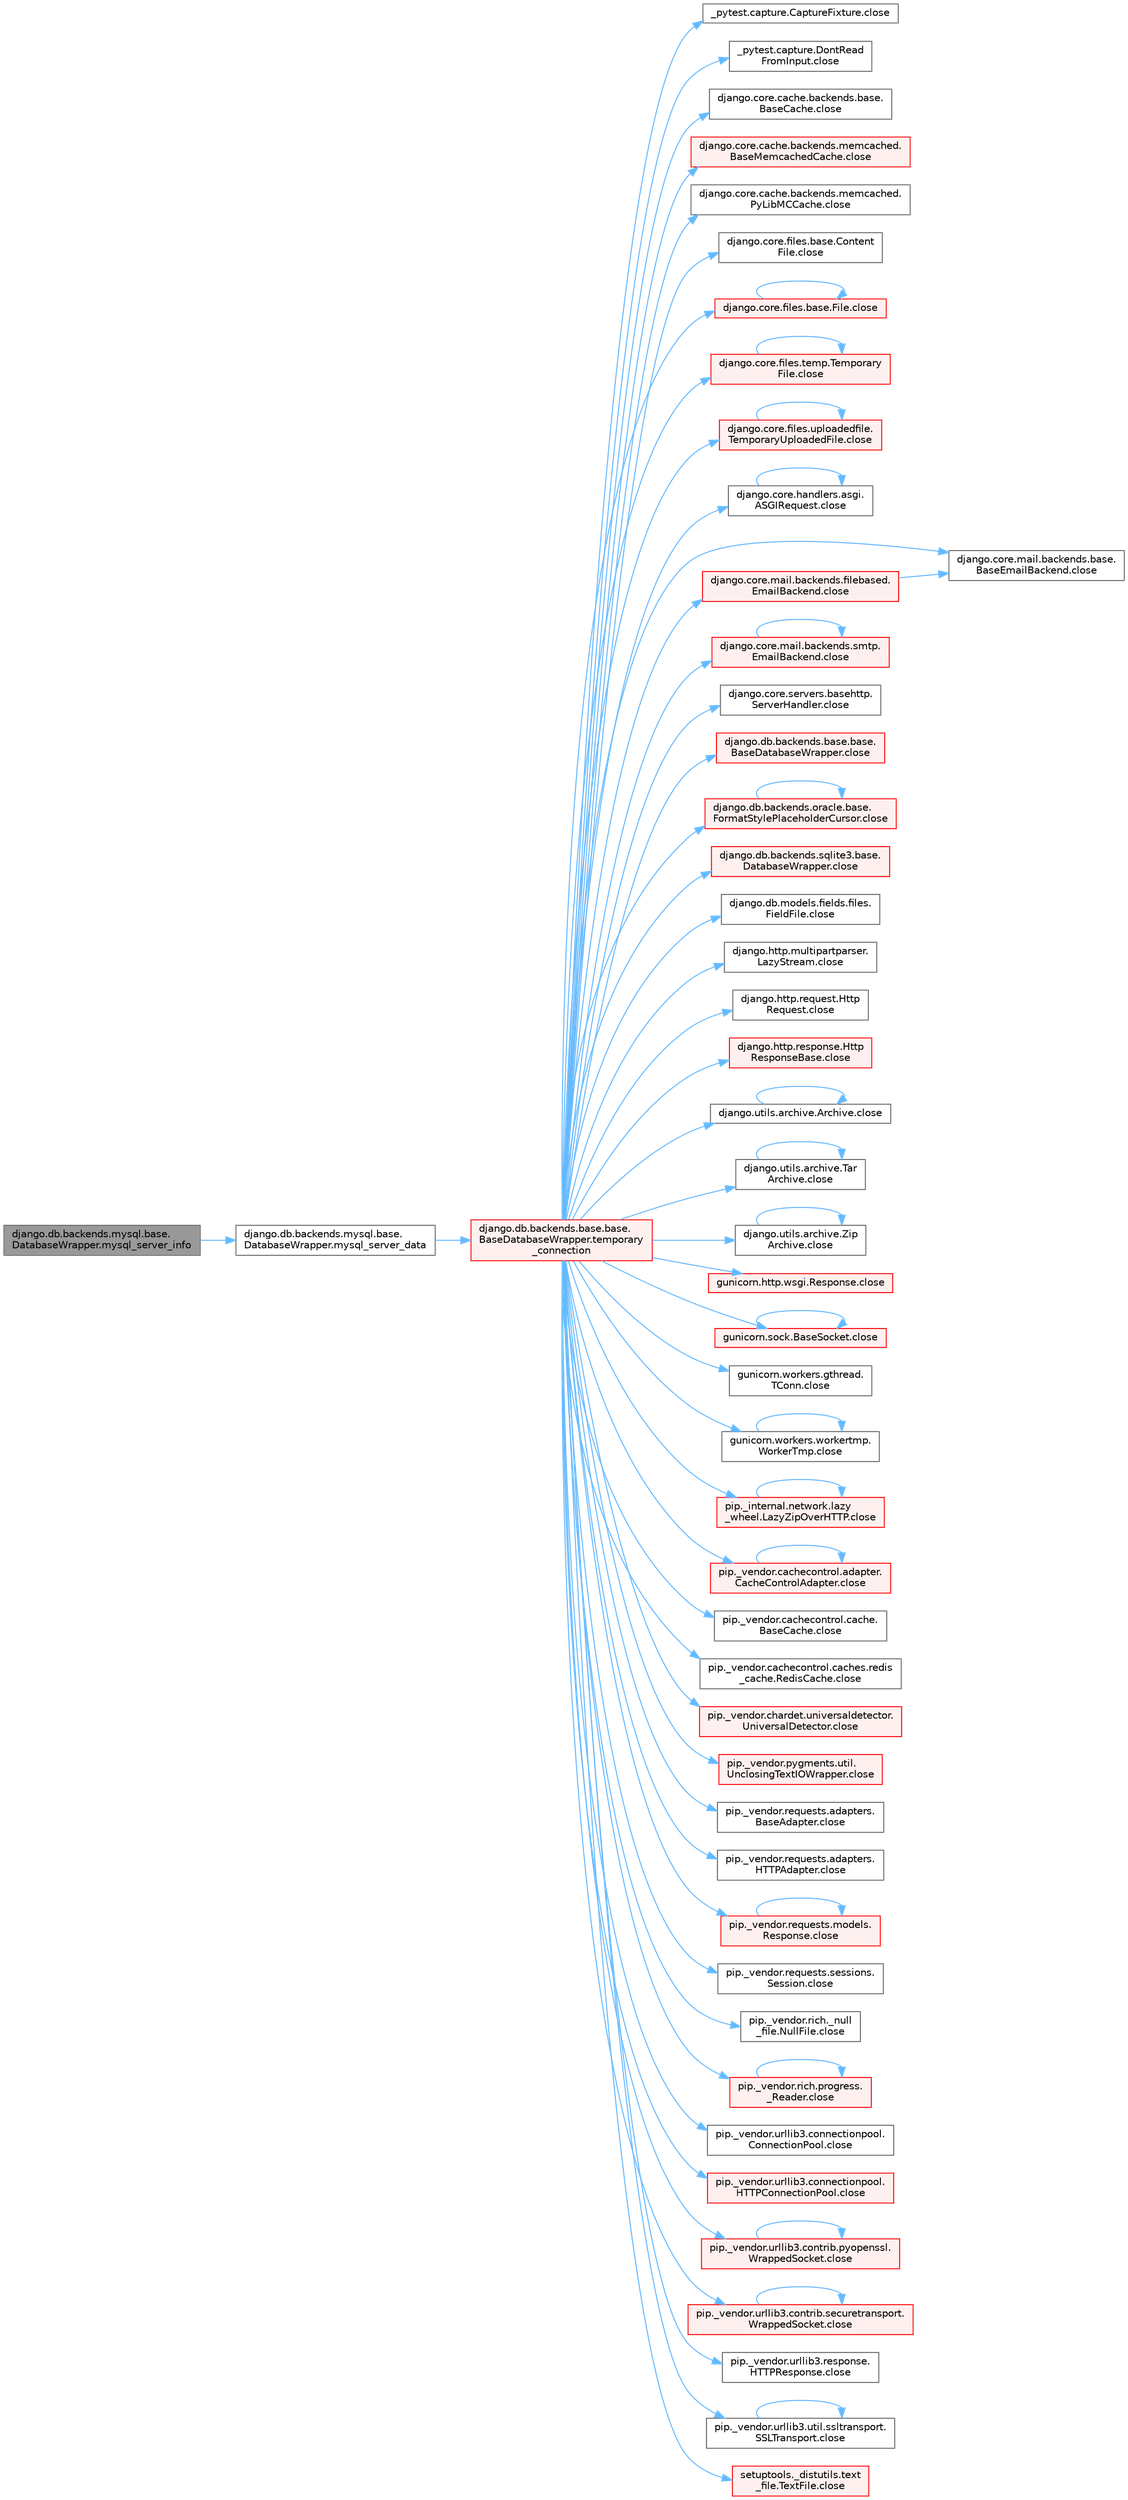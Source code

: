 digraph "django.db.backends.mysql.base.DatabaseWrapper.mysql_server_info"
{
 // LATEX_PDF_SIZE
  bgcolor="transparent";
  edge [fontname=Helvetica,fontsize=10,labelfontname=Helvetica,labelfontsize=10];
  node [fontname=Helvetica,fontsize=10,shape=box,height=0.2,width=0.4];
  rankdir="LR";
  Node1 [id="Node000001",label="django.db.backends.mysql.base.\lDatabaseWrapper.mysql_server_info",height=0.2,width=0.4,color="gray40", fillcolor="grey60", style="filled", fontcolor="black",tooltip=" "];
  Node1 -> Node2 [id="edge1_Node000001_Node000002",color="steelblue1",style="solid",tooltip=" "];
  Node2 [id="Node000002",label="django.db.backends.mysql.base.\lDatabaseWrapper.mysql_server_data",height=0.2,width=0.4,color="grey40", fillcolor="white", style="filled",URL="$classdjango_1_1db_1_1backends_1_1mysql_1_1base_1_1_database_wrapper.html#a5d826f93a3e24bcab559100c20d1f2a8",tooltip=" "];
  Node2 -> Node3 [id="edge2_Node000002_Node000003",color="steelblue1",style="solid",tooltip=" "];
  Node3 [id="Node000003",label="django.db.backends.base.base.\lBaseDatabaseWrapper.temporary\l_connection",height=0.2,width=0.4,color="red", fillcolor="#FFF0F0", style="filled",URL="$classdjango_1_1db_1_1backends_1_1base_1_1base_1_1_base_database_wrapper.html#a605fd92d7af39b1b987426a269121b0c",tooltip=" "];
  Node3 -> Node4 [id="edge3_Node000003_Node000004",color="steelblue1",style="solid",tooltip=" "];
  Node4 [id="Node000004",label="_pytest.capture.CaptureFixture.close",height=0.2,width=0.4,color="grey40", fillcolor="white", style="filled",URL="$class__pytest_1_1capture_1_1_capture_fixture.html#ac018b3a02c2aff2047974ced57907cd0",tooltip=" "];
  Node3 -> Node5 [id="edge4_Node000003_Node000005",color="steelblue1",style="solid",tooltip=" "];
  Node5 [id="Node000005",label="_pytest.capture.DontRead\lFromInput.close",height=0.2,width=0.4,color="grey40", fillcolor="white", style="filled",URL="$class__pytest_1_1capture_1_1_dont_read_from_input.html#accf28daf7db40f53462752cc02bbdd32",tooltip=" "];
  Node3 -> Node6 [id="edge5_Node000003_Node000006",color="steelblue1",style="solid",tooltip=" "];
  Node6 [id="Node000006",label="django.core.cache.backends.base.\lBaseCache.close",height=0.2,width=0.4,color="grey40", fillcolor="white", style="filled",URL="$classdjango_1_1core_1_1cache_1_1backends_1_1base_1_1_base_cache.html#ae5d10e57a1ab2b99171e943370da8cf3",tooltip=" "];
  Node3 -> Node7 [id="edge6_Node000003_Node000007",color="steelblue1",style="solid",tooltip=" "];
  Node7 [id="Node000007",label="django.core.cache.backends.memcached.\lBaseMemcachedCache.close",height=0.2,width=0.4,color="red", fillcolor="#FFF0F0", style="filled",URL="$classdjango_1_1core_1_1cache_1_1backends_1_1memcached_1_1_base_memcached_cache.html#ab36ac92f106d8dacc64d539b447a5e37",tooltip=" "];
  Node3 -> Node10 [id="edge7_Node000003_Node000010",color="steelblue1",style="solid",tooltip=" "];
  Node10 [id="Node000010",label="django.core.cache.backends.memcached.\lPyLibMCCache.close",height=0.2,width=0.4,color="grey40", fillcolor="white", style="filled",URL="$classdjango_1_1core_1_1cache_1_1backends_1_1memcached_1_1_py_lib_m_c_cache.html#a76cb2e86bb346b70433dfe177597da58",tooltip=" "];
  Node3 -> Node11 [id="edge8_Node000003_Node000011",color="steelblue1",style="solid",tooltip=" "];
  Node11 [id="Node000011",label="django.core.files.base.Content\lFile.close",height=0.2,width=0.4,color="grey40", fillcolor="white", style="filled",URL="$classdjango_1_1core_1_1files_1_1base_1_1_content_file.html#a09ae22d8cfcf28936b97a8eba0fd85cb",tooltip=" "];
  Node3 -> Node12 [id="edge9_Node000003_Node000012",color="steelblue1",style="solid",tooltip=" "];
  Node12 [id="Node000012",label="django.core.files.base.File.close",height=0.2,width=0.4,color="red", fillcolor="#FFF0F0", style="filled",URL="$classdjango_1_1core_1_1files_1_1base_1_1_file.html#a0ff3dc914f2c207114a150eaac429bdc",tooltip=" "];
  Node12 -> Node12 [id="edge10_Node000012_Node000012",color="steelblue1",style="solid",tooltip=" "];
  Node3 -> Node20 [id="edge11_Node000003_Node000020",color="steelblue1",style="solid",tooltip=" "];
  Node20 [id="Node000020",label="django.core.files.temp.Temporary\lFile.close",height=0.2,width=0.4,color="red", fillcolor="#FFF0F0", style="filled",URL="$classdjango_1_1core_1_1files_1_1temp_1_1_temporary_file.html#a3137c46b13cae4e5e6fe6489e42677d5",tooltip=" "];
  Node20 -> Node20 [id="edge12_Node000020_Node000020",color="steelblue1",style="solid",tooltip=" "];
  Node3 -> Node1042 [id="edge13_Node000003_Node001042",color="steelblue1",style="solid",tooltip=" "];
  Node1042 [id="Node001042",label="django.core.files.uploadedfile.\lTemporaryUploadedFile.close",height=0.2,width=0.4,color="red", fillcolor="#FFF0F0", style="filled",URL="$classdjango_1_1core_1_1files_1_1uploadedfile_1_1_temporary_uploaded_file.html#a01ddb9d43a99baf6157c1d60b37198cd",tooltip=" "];
  Node1042 -> Node1042 [id="edge14_Node001042_Node001042",color="steelblue1",style="solid",tooltip=" "];
  Node3 -> Node1043 [id="edge15_Node000003_Node001043",color="steelblue1",style="solid",tooltip=" "];
  Node1043 [id="Node001043",label="django.core.handlers.asgi.\lASGIRequest.close",height=0.2,width=0.4,color="grey40", fillcolor="white", style="filled",URL="$classdjango_1_1core_1_1handlers_1_1asgi_1_1_a_s_g_i_request.html#a2f3a1c1c50b4cf63ef552b4f96cc4f7f",tooltip=" "];
  Node1043 -> Node1043 [id="edge16_Node001043_Node001043",color="steelblue1",style="solid",tooltip=" "];
  Node3 -> Node1044 [id="edge17_Node000003_Node001044",color="steelblue1",style="solid",tooltip=" "];
  Node1044 [id="Node001044",label="django.core.mail.backends.base.\lBaseEmailBackend.close",height=0.2,width=0.4,color="grey40", fillcolor="white", style="filled",URL="$classdjango_1_1core_1_1mail_1_1backends_1_1base_1_1_base_email_backend.html#a358a8107d966c2d82d9eb9d18565784e",tooltip=" "];
  Node3 -> Node1045 [id="edge18_Node000003_Node001045",color="steelblue1",style="solid",tooltip=" "];
  Node1045 [id="Node001045",label="django.core.mail.backends.filebased.\lEmailBackend.close",height=0.2,width=0.4,color="red", fillcolor="#FFF0F0", style="filled",URL="$classdjango_1_1core_1_1mail_1_1backends_1_1filebased_1_1_email_backend.html#af90ba8a487930e530a20ceb03669a672",tooltip=" "];
  Node1045 -> Node1044 [id="edge19_Node001045_Node001044",color="steelblue1",style="solid",tooltip=" "];
  Node3 -> Node1046 [id="edge20_Node000003_Node001046",color="steelblue1",style="solid",tooltip=" "];
  Node1046 [id="Node001046",label="django.core.mail.backends.smtp.\lEmailBackend.close",height=0.2,width=0.4,color="red", fillcolor="#FFF0F0", style="filled",URL="$classdjango_1_1core_1_1mail_1_1backends_1_1smtp_1_1_email_backend.html#a6ac7253539c4f1102986c6df417fb050",tooltip=" "];
  Node1046 -> Node1046 [id="edge21_Node001046_Node001046",color="steelblue1",style="solid",tooltip=" "];
  Node3 -> Node1047 [id="edge22_Node000003_Node001047",color="steelblue1",style="solid",tooltip=" "];
  Node1047 [id="Node001047",label="django.core.servers.basehttp.\lServerHandler.close",height=0.2,width=0.4,color="grey40", fillcolor="white", style="filled",URL="$classdjango_1_1core_1_1servers_1_1basehttp_1_1_server_handler.html#a67022bc1dc85a75307901027d41a6a61",tooltip=" "];
  Node3 -> Node1048 [id="edge23_Node000003_Node001048",color="steelblue1",style="solid",tooltip=" "];
  Node1048 [id="Node001048",label="django.db.backends.base.base.\lBaseDatabaseWrapper.close",height=0.2,width=0.4,color="red", fillcolor="#FFF0F0", style="filled",URL="$classdjango_1_1db_1_1backends_1_1base_1_1base_1_1_base_database_wrapper.html#a01214a9b91408274fbc34cb062baf2bc",tooltip=" "];
  Node3 -> Node1058 [id="edge24_Node000003_Node001058",color="steelblue1",style="solid",tooltip=" "];
  Node1058 [id="Node001058",label="django.db.backends.oracle.base.\lFormatStylePlaceholderCursor.close",height=0.2,width=0.4,color="red", fillcolor="#FFF0F0", style="filled",URL="$classdjango_1_1db_1_1backends_1_1oracle_1_1base_1_1_format_style_placeholder_cursor.html#aebbf24b6a824d4e0fb370ce417d41f93",tooltip=" "];
  Node1058 -> Node1058 [id="edge25_Node001058_Node001058",color="steelblue1",style="solid",tooltip=" "];
  Node3 -> Node1063 [id="edge26_Node000003_Node001063",color="steelblue1",style="solid",tooltip=" "];
  Node1063 [id="Node001063",label="django.db.backends.sqlite3.base.\lDatabaseWrapper.close",height=0.2,width=0.4,color="red", fillcolor="#FFF0F0", style="filled",URL="$classdjango_1_1db_1_1backends_1_1sqlite3_1_1base_1_1_database_wrapper.html#accb46eb6dd574171611ec4912f677d3f",tooltip=" "];
  Node3 -> Node1066 [id="edge27_Node000003_Node001066",color="steelblue1",style="solid",tooltip=" "];
  Node1066 [id="Node001066",label="django.db.models.fields.files.\lFieldFile.close",height=0.2,width=0.4,color="grey40", fillcolor="white", style="filled",URL="$classdjango_1_1db_1_1models_1_1fields_1_1files_1_1_field_file.html#a7764f6ac41d2cf2e0e60639dff4d7f03",tooltip=" "];
  Node3 -> Node1067 [id="edge28_Node000003_Node001067",color="steelblue1",style="solid",tooltip=" "];
  Node1067 [id="Node001067",label="django.http.multipartparser.\lLazyStream.close",height=0.2,width=0.4,color="grey40", fillcolor="white", style="filled",URL="$classdjango_1_1http_1_1multipartparser_1_1_lazy_stream.html#a8cc031a8e3e86872b4d5d12ebb448573",tooltip=" "];
  Node3 -> Node1068 [id="edge29_Node000003_Node001068",color="steelblue1",style="solid",tooltip=" "];
  Node1068 [id="Node001068",label="django.http.request.Http\lRequest.close",height=0.2,width=0.4,color="grey40", fillcolor="white", style="filled",URL="$classdjango_1_1http_1_1request_1_1_http_request.html#a13db25295d57830ab61aed1a8339842e",tooltip=" "];
  Node3 -> Node1069 [id="edge30_Node000003_Node001069",color="steelblue1",style="solid",tooltip=" "];
  Node1069 [id="Node001069",label="django.http.response.Http\lResponseBase.close",height=0.2,width=0.4,color="red", fillcolor="#FFF0F0", style="filled",URL="$classdjango_1_1http_1_1response_1_1_http_response_base.html#a2e18a8319fb2b68853f032a3a1e93ffe",tooltip=" "];
  Node3 -> Node1070 [id="edge31_Node000003_Node001070",color="steelblue1",style="solid",tooltip=" "];
  Node1070 [id="Node001070",label="django.utils.archive.Archive.close",height=0.2,width=0.4,color="grey40", fillcolor="white", style="filled",URL="$classdjango_1_1utils_1_1archive_1_1_archive.html#a5fe062c89d687d218982c9c523c74c2a",tooltip=" "];
  Node1070 -> Node1070 [id="edge32_Node001070_Node001070",color="steelblue1",style="solid",tooltip=" "];
  Node3 -> Node1071 [id="edge33_Node000003_Node001071",color="steelblue1",style="solid",tooltip=" "];
  Node1071 [id="Node001071",label="django.utils.archive.Tar\lArchive.close",height=0.2,width=0.4,color="grey40", fillcolor="white", style="filled",URL="$classdjango_1_1utils_1_1archive_1_1_tar_archive.html#a9f92da2fc83a8bf18400412a9cf77836",tooltip=" "];
  Node1071 -> Node1071 [id="edge34_Node001071_Node001071",color="steelblue1",style="solid",tooltip=" "];
  Node3 -> Node1072 [id="edge35_Node000003_Node001072",color="steelblue1",style="solid",tooltip=" "];
  Node1072 [id="Node001072",label="django.utils.archive.Zip\lArchive.close",height=0.2,width=0.4,color="grey40", fillcolor="white", style="filled",URL="$classdjango_1_1utils_1_1archive_1_1_zip_archive.html#a72926f0c232970ff5bf94a7082dd5ac9",tooltip=" "];
  Node1072 -> Node1072 [id="edge36_Node001072_Node001072",color="steelblue1",style="solid",tooltip=" "];
  Node3 -> Node1073 [id="edge37_Node000003_Node001073",color="steelblue1",style="solid",tooltip=" "];
  Node1073 [id="Node001073",label="gunicorn.http.wsgi.Response.close",height=0.2,width=0.4,color="red", fillcolor="#FFF0F0", style="filled",URL="$classgunicorn_1_1http_1_1wsgi_1_1_response.html#a046ea28916c2a721d57a5852261bef24",tooltip=" "];
  Node3 -> Node1080 [id="edge38_Node000003_Node001080",color="steelblue1",style="solid",tooltip=" "];
  Node1080 [id="Node001080",label="gunicorn.sock.BaseSocket.close",height=0.2,width=0.4,color="red", fillcolor="#FFF0F0", style="filled",URL="$classgunicorn_1_1sock_1_1_base_socket.html#af2002e81bf30cc8c6614f9568af6ef06",tooltip=" "];
  Node1080 -> Node1080 [id="edge39_Node001080_Node001080",color="steelblue1",style="solid",tooltip=" "];
  Node3 -> Node2506 [id="edge40_Node000003_Node002506",color="steelblue1",style="solid",tooltip=" "];
  Node2506 [id="Node002506",label="gunicorn.workers.gthread.\lTConn.close",height=0.2,width=0.4,color="grey40", fillcolor="white", style="filled",URL="$classgunicorn_1_1workers_1_1gthread_1_1_t_conn.html#aa302868e132a81509a48f46789d6afc4",tooltip=" "];
  Node3 -> Node2507 [id="edge41_Node000003_Node002507",color="steelblue1",style="solid",tooltip=" "];
  Node2507 [id="Node002507",label="gunicorn.workers.workertmp.\lWorkerTmp.close",height=0.2,width=0.4,color="grey40", fillcolor="white", style="filled",URL="$classgunicorn_1_1workers_1_1workertmp_1_1_worker_tmp.html#ae6bf726cee2be8f52fa4bbe0f868d3c6",tooltip=" "];
  Node2507 -> Node2507 [id="edge42_Node002507_Node002507",color="steelblue1",style="solid",tooltip=" "];
  Node3 -> Node2508 [id="edge43_Node000003_Node002508",color="steelblue1",style="solid",tooltip=" "];
  Node2508 [id="Node002508",label="pip._internal.network.lazy\l_wheel.LazyZipOverHTTP.close",height=0.2,width=0.4,color="red", fillcolor="#FFF0F0", style="filled",URL="$classpip_1_1__internal_1_1network_1_1lazy__wheel_1_1_lazy_zip_over_h_t_t_p.html#a6aeec11453c683f141b9fe121163a8d0",tooltip=" "];
  Node2508 -> Node2508 [id="edge44_Node002508_Node002508",color="steelblue1",style="solid",tooltip=" "];
  Node3 -> Node2509 [id="edge45_Node000003_Node002509",color="steelblue1",style="solid",tooltip=" "];
  Node2509 [id="Node002509",label="pip._vendor.cachecontrol.adapter.\lCacheControlAdapter.close",height=0.2,width=0.4,color="red", fillcolor="#FFF0F0", style="filled",URL="$classpip_1_1__vendor_1_1cachecontrol_1_1adapter_1_1_cache_control_adapter.html#a085c6ea7434042e9af7286a8875fb646",tooltip=" "];
  Node2509 -> Node2509 [id="edge46_Node002509_Node002509",color="steelblue1",style="solid",tooltip=" "];
  Node3 -> Node2512 [id="edge47_Node000003_Node002512",color="steelblue1",style="solid",tooltip=" "];
  Node2512 [id="Node002512",label="pip._vendor.cachecontrol.cache.\lBaseCache.close",height=0.2,width=0.4,color="grey40", fillcolor="white", style="filled",URL="$classpip_1_1__vendor_1_1cachecontrol_1_1cache_1_1_base_cache.html#aed3b918393d941c531ffda7afa8968c5",tooltip=" "];
  Node3 -> Node2513 [id="edge48_Node000003_Node002513",color="steelblue1",style="solid",tooltip=" "];
  Node2513 [id="Node002513",label="pip._vendor.cachecontrol.caches.redis\l_cache.RedisCache.close",height=0.2,width=0.4,color="grey40", fillcolor="white", style="filled",URL="$classpip_1_1__vendor_1_1cachecontrol_1_1caches_1_1redis__cache_1_1_redis_cache.html#a3703f11cd74de5a2d416b33208df6710",tooltip=" "];
  Node3 -> Node2514 [id="edge49_Node000003_Node002514",color="steelblue1",style="solid",tooltip=" "];
  Node2514 [id="Node002514",label="pip._vendor.chardet.universaldetector.\lUniversalDetector.close",height=0.2,width=0.4,color="red", fillcolor="#FFF0F0", style="filled",URL="$classpip_1_1__vendor_1_1chardet_1_1universaldetector_1_1_universal_detector.html#a2a729e7ae145e4953628aac35a1478d1",tooltip=" "];
  Node3 -> Node2517 [id="edge50_Node000003_Node002517",color="steelblue1",style="solid",tooltip=" "];
  Node2517 [id="Node002517",label="pip._vendor.pygments.util.\lUnclosingTextIOWrapper.close",height=0.2,width=0.4,color="red", fillcolor="#FFF0F0", style="filled",URL="$classpip_1_1__vendor_1_1pygments_1_1util_1_1_unclosing_text_i_o_wrapper.html#a8b7334932e365946b03244a148e50846",tooltip=" "];
  Node3 -> Node2596 [id="edge51_Node000003_Node002596",color="steelblue1",style="solid",tooltip=" "];
  Node2596 [id="Node002596",label="pip._vendor.requests.adapters.\lBaseAdapter.close",height=0.2,width=0.4,color="grey40", fillcolor="white", style="filled",URL="$classpip_1_1__vendor_1_1requests_1_1adapters_1_1_base_adapter.html#ab52f259a4633310e303f4ac6b07eb1e5",tooltip=" "];
  Node3 -> Node2597 [id="edge52_Node000003_Node002597",color="steelblue1",style="solid",tooltip=" "];
  Node2597 [id="Node002597",label="pip._vendor.requests.adapters.\lHTTPAdapter.close",height=0.2,width=0.4,color="grey40", fillcolor="white", style="filled",URL="$classpip_1_1__vendor_1_1requests_1_1adapters_1_1_h_t_t_p_adapter.html#abce959ea97f8378278ff019c78481a11",tooltip=" "];
  Node3 -> Node2598 [id="edge53_Node000003_Node002598",color="steelblue1",style="solid",tooltip=" "];
  Node2598 [id="Node002598",label="pip._vendor.requests.models.\lResponse.close",height=0.2,width=0.4,color="red", fillcolor="#FFF0F0", style="filled",URL="$classpip_1_1__vendor_1_1requests_1_1models_1_1_response.html#ad28d6ce5be5b46752b43673257562918",tooltip=" "];
  Node2598 -> Node2598 [id="edge54_Node002598_Node002598",color="steelblue1",style="solid",tooltip=" "];
  Node3 -> Node2599 [id="edge55_Node000003_Node002599",color="steelblue1",style="solid",tooltip=" "];
  Node2599 [id="Node002599",label="pip._vendor.requests.sessions.\lSession.close",height=0.2,width=0.4,color="grey40", fillcolor="white", style="filled",URL="$classpip_1_1__vendor_1_1requests_1_1sessions_1_1_session.html#a68f6778af4ee2d650c2669eab73f7316",tooltip=" "];
  Node3 -> Node2600 [id="edge56_Node000003_Node002600",color="steelblue1",style="solid",tooltip=" "];
  Node2600 [id="Node002600",label="pip._vendor.rich._null\l_file.NullFile.close",height=0.2,width=0.4,color="grey40", fillcolor="white", style="filled",URL="$classpip_1_1__vendor_1_1rich_1_1__null__file_1_1_null_file.html#a69df97884b231150d00b66e93e01b127",tooltip=" "];
  Node3 -> Node2601 [id="edge57_Node000003_Node002601",color="steelblue1",style="solid",tooltip=" "];
  Node2601 [id="Node002601",label="pip._vendor.rich.progress.\l_Reader.close",height=0.2,width=0.4,color="red", fillcolor="#FFF0F0", style="filled",URL="$classpip_1_1__vendor_1_1rich_1_1progress_1_1___reader.html#a6c0b1964d885972a97a12a9ac01d23e8",tooltip=" "];
  Node2601 -> Node2601 [id="edge58_Node002601_Node002601",color="steelblue1",style="solid",tooltip=" "];
  Node3 -> Node2614 [id="edge59_Node000003_Node002614",color="steelblue1",style="solid",tooltip=" "];
  Node2614 [id="Node002614",label="pip._vendor.urllib3.connectionpool.\lConnectionPool.close",height=0.2,width=0.4,color="grey40", fillcolor="white", style="filled",URL="$classpip_1_1__vendor_1_1urllib3_1_1connectionpool_1_1_connection_pool.html#a95d4181616367e6d07952c025345472f",tooltip=" "];
  Node3 -> Node2615 [id="edge60_Node000003_Node002615",color="steelblue1",style="solid",tooltip=" "];
  Node2615 [id="Node002615",label="pip._vendor.urllib3.connectionpool.\lHTTPConnectionPool.close",height=0.2,width=0.4,color="red", fillcolor="#FFF0F0", style="filled",URL="$classpip_1_1__vendor_1_1urllib3_1_1connectionpool_1_1_h_t_t_p_connection_pool.html#a7a425188d0edc28baf765972da7628b4",tooltip=" "];
  Node3 -> Node2617 [id="edge61_Node000003_Node002617",color="steelblue1",style="solid",tooltip=" "];
  Node2617 [id="Node002617",label="pip._vendor.urllib3.contrib.pyopenssl.\lWrappedSocket.close",height=0.2,width=0.4,color="red", fillcolor="#FFF0F0", style="filled",URL="$classpip_1_1__vendor_1_1urllib3_1_1contrib_1_1pyopenssl_1_1_wrapped_socket.html#a971727c09e26dabe28ed3291ff94885b",tooltip=" "];
  Node2617 -> Node2617 [id="edge62_Node002617_Node002617",color="steelblue1",style="solid",tooltip=" "];
  Node3 -> Node2618 [id="edge63_Node000003_Node002618",color="steelblue1",style="solid",tooltip=" "];
  Node2618 [id="Node002618",label="pip._vendor.urllib3.contrib.securetransport.\lWrappedSocket.close",height=0.2,width=0.4,color="red", fillcolor="#FFF0F0", style="filled",URL="$classpip_1_1__vendor_1_1urllib3_1_1contrib_1_1securetransport_1_1_wrapped_socket.html#af0f4930b6b559090af795e5165d1d92a",tooltip=" "];
  Node2618 -> Node2618 [id="edge64_Node002618_Node002618",color="steelblue1",style="solid",tooltip=" "];
  Node3 -> Node2619 [id="edge65_Node000003_Node002619",color="steelblue1",style="solid",tooltip=" "];
  Node2619 [id="Node002619",label="pip._vendor.urllib3.response.\lHTTPResponse.close",height=0.2,width=0.4,color="grey40", fillcolor="white", style="filled",URL="$classpip_1_1__vendor_1_1urllib3_1_1response_1_1_h_t_t_p_response.html#ad3d2aebb3bd16c8480d991f23c7d410c",tooltip=" "];
  Node3 -> Node2620 [id="edge66_Node000003_Node002620",color="steelblue1",style="solid",tooltip=" "];
  Node2620 [id="Node002620",label="pip._vendor.urllib3.util.ssltransport.\lSSLTransport.close",height=0.2,width=0.4,color="grey40", fillcolor="white", style="filled",URL="$classpip_1_1__vendor_1_1urllib3_1_1util_1_1ssltransport_1_1_s_s_l_transport.html#a2b9cfa46658e163327e8994363648bd0",tooltip=" "];
  Node2620 -> Node2620 [id="edge67_Node002620_Node002620",color="steelblue1",style="solid",tooltip=" "];
  Node3 -> Node2621 [id="edge68_Node000003_Node002621",color="steelblue1",style="solid",tooltip=" "];
  Node2621 [id="Node002621",label="setuptools._distutils.text\l_file.TextFile.close",height=0.2,width=0.4,color="red", fillcolor="#FFF0F0", style="filled",URL="$classsetuptools_1_1__distutils_1_1text__file_1_1_text_file.html#a880e75e9f3da58303c2746ad57f825bd",tooltip=" "];
}
